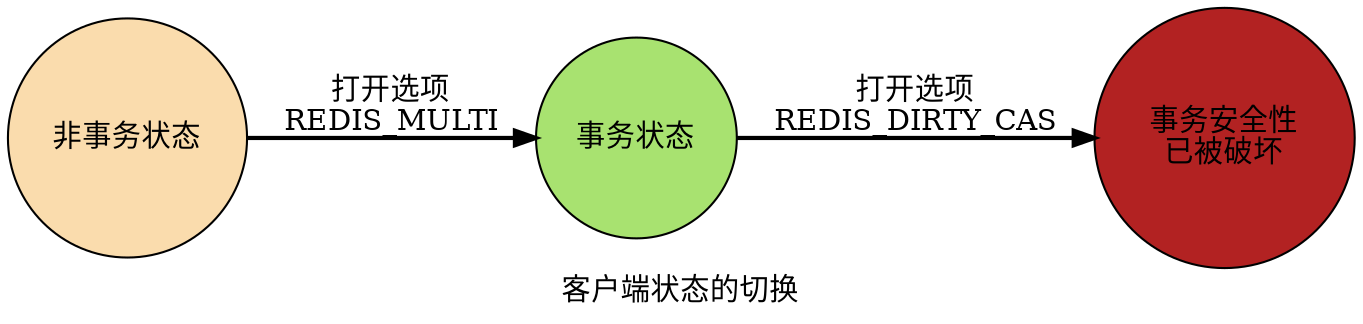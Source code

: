 digraph dirty_cas {

    rankdir = LR;

    node [shape = circle, style = filled];

    edge [style = bold];

    label = "客户端状态的切换";

    normal [label = "非事务状态", fillcolor = "#FADCAD"];

    transaction [label = "事务状态", fillcolor = "#A8E270"];

    dirty_cas [label = "事务安全性\n已被破坏", fillcolor = "#B22222"];

    normal -> transaction [label = "打开选项\nREDIS_MULTI"];

    transaction -> dirty_cas [label = "打开选项\nREDIS_DIRTY_CAS"];
}
